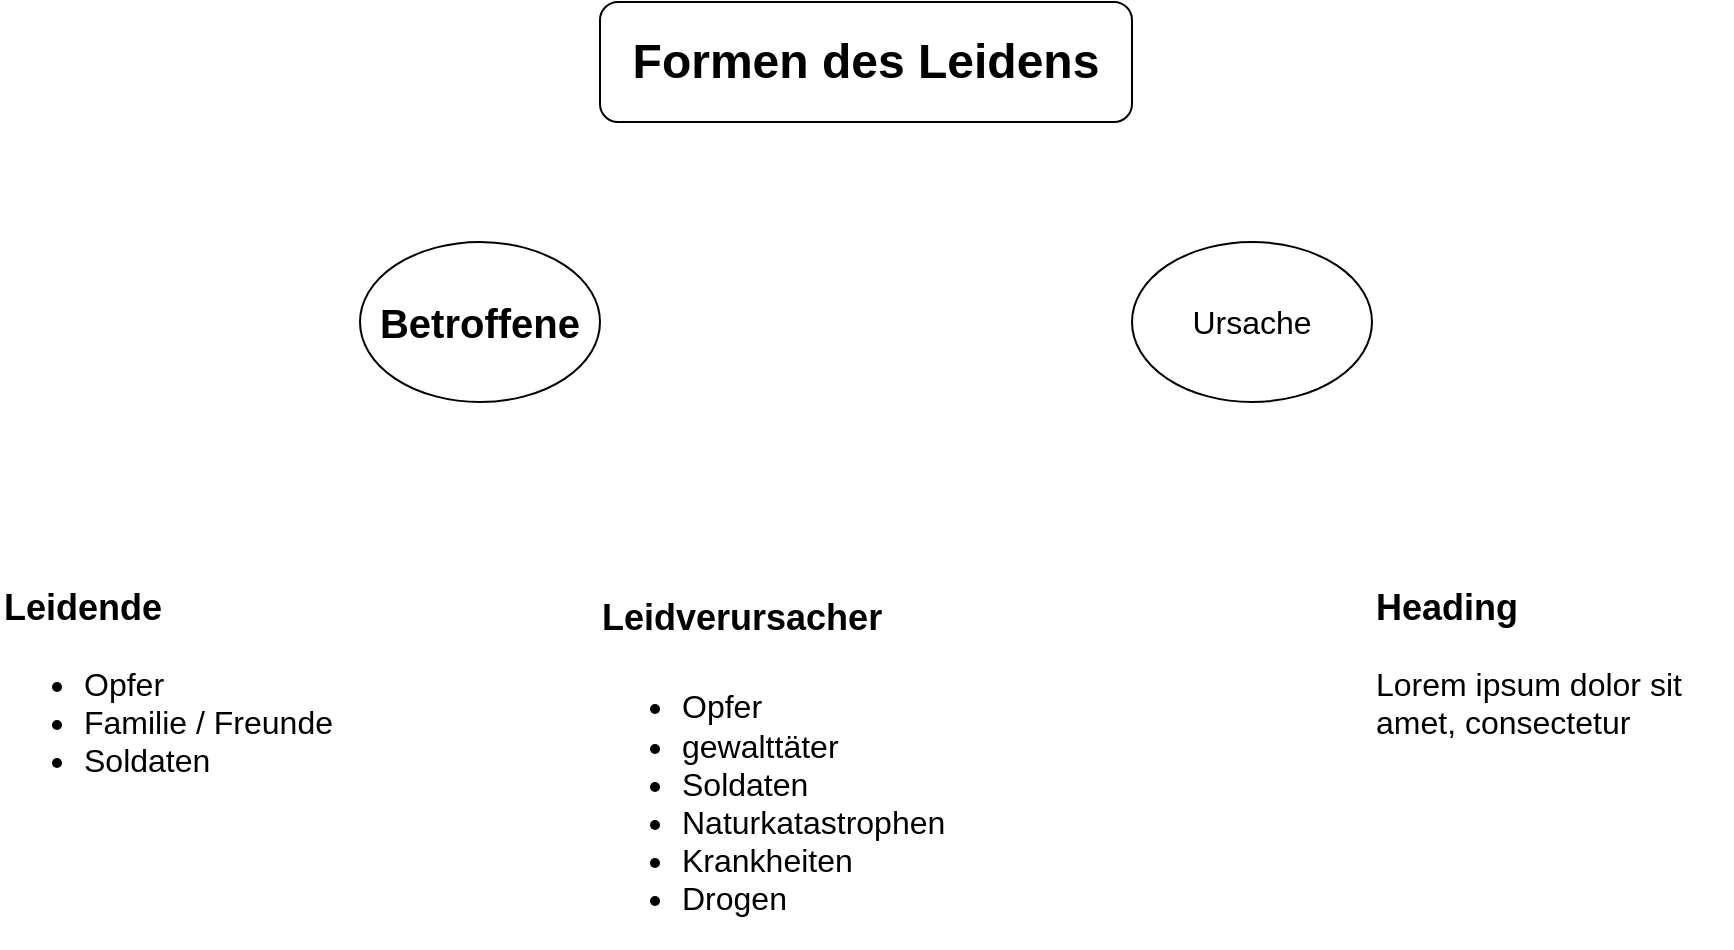 <mxfile version="24.6.4" type="device">
  <diagram name="Seite-1" id="1UF-9J3jw6wH0BpeYu3B">
    <mxGraphModel dx="1259" dy="738" grid="1" gridSize="10" guides="1" tooltips="1" connect="1" arrows="1" fold="1" page="1" pageScale="1" pageWidth="1169" pageHeight="827" math="0" shadow="0">
      <root>
        <mxCell id="0" />
        <mxCell id="1" parent="0" />
        <mxCell id="GBmo4GnhyRKstA5T7fDf-1" value="&lt;b&gt;&lt;font style=&quot;font-size: 24px;&quot;&gt;Formen des Leidens&lt;/font&gt;&lt;/b&gt;" style="rounded=1;whiteSpace=wrap;html=1;" parent="1" vertex="1">
          <mxGeometry x="441" width="266" height="60" as="geometry" />
        </mxCell>
        <mxCell id="GBmo4GnhyRKstA5T7fDf-3" value="&lt;font size=&quot;1&quot; style=&quot;&quot;&gt;&lt;b style=&quot;font-size: 20px;&quot;&gt;Betroffene&lt;/b&gt;&lt;/font&gt;" style="ellipse;whiteSpace=wrap;html=1;" parent="1" vertex="1">
          <mxGeometry x="321" y="120" width="120" height="80" as="geometry" />
        </mxCell>
        <mxCell id="GBmo4GnhyRKstA5T7fDf-4" value="&lt;h1 style=&quot;margin-top: 0px;&quot;&gt;&lt;font style=&quot;font-size: 18px;&quot;&gt;Leidende&lt;/font&gt;&lt;/h1&gt;&lt;p&gt;&lt;/p&gt;&lt;ul&gt;&lt;li style=&quot;font-size: 16px;&quot;&gt;Opfer&lt;/li&gt;&lt;li style=&quot;font-size: 16px;&quot;&gt;Familie / Freunde&lt;/li&gt;&lt;li style=&quot;font-size: 16px;&quot;&gt;Soldaten&lt;/li&gt;&lt;/ul&gt;&lt;p&gt;&lt;/p&gt;" style="text;html=1;whiteSpace=wrap;overflow=hidden;rounded=0;" parent="1" vertex="1">
          <mxGeometry x="141" y="280" width="180" height="120" as="geometry" />
        </mxCell>
        <mxCell id="GBmo4GnhyRKstA5T7fDf-5" value="&lt;h1 style=&quot;margin-top: 0px; line-height: 160%;&quot;&gt;&lt;font style=&quot;font-size: 18px;&quot;&gt;Leidverursacher&lt;/font&gt;&lt;/h1&gt;&lt;p&gt;&lt;/p&gt;&lt;ul&gt;&lt;li style=&quot;font-size: 16px;&quot;&gt;Opfer&lt;/li&gt;&lt;li style=&quot;font-size: 16px;&quot;&gt;gewalttäter&lt;/li&gt;&lt;li style=&quot;font-size: 16px;&quot;&gt;Soldaten&lt;/li&gt;&lt;li style=&quot;font-size: 16px;&quot;&gt;Naturkatastrophen&lt;/li&gt;&lt;li style=&quot;font-size: 16px;&quot;&gt;Krankheiten&lt;/li&gt;&lt;li style=&quot;font-size: 16px;&quot;&gt;Drogen&lt;/li&gt;&lt;/ul&gt;&lt;p&gt;&lt;/p&gt;" style="text;html=1;whiteSpace=wrap;overflow=hidden;rounded=0;" parent="1" vertex="1">
          <mxGeometry x="440" y="280" width="180" height="190" as="geometry" />
        </mxCell>
        <mxCell id="wIoaerUIfKc0yNkAb_Af-2" value="&lt;font style=&quot;font-size: 16px;&quot;&gt;Ursache&lt;/font&gt;" style="ellipse;whiteSpace=wrap;html=1;" vertex="1" parent="1">
          <mxGeometry x="707" y="120" width="120" height="80" as="geometry" />
        </mxCell>
        <mxCell id="wIoaerUIfKc0yNkAb_Af-3" value="&lt;h1 style=&quot;margin-top: 0px;&quot;&gt;&lt;font style=&quot;font-size: 18px;&quot;&gt;Heading&lt;/font&gt;&lt;/h1&gt;&lt;p&gt;&lt;font style=&quot;font-size: 16px;&quot;&gt;Lorem ipsum dolor sit amet, consectetur&lt;/font&gt;&lt;/p&gt;" style="text;html=1;whiteSpace=wrap;overflow=hidden;rounded=0;" vertex="1" parent="1">
          <mxGeometry x="827" y="280" width="180" height="120" as="geometry" />
        </mxCell>
      </root>
    </mxGraphModel>
  </diagram>
</mxfile>
